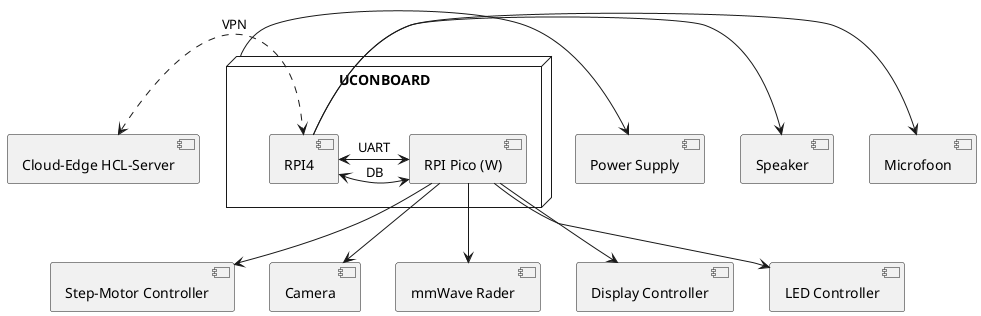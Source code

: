 @startuml Healtbot Embedded System Architecture

node "UCONBOARD" as SHIELD {
    [RPI4] as RPI
    [RPI Pico (W)] as RPIP

    RPI <-> RPIP : UART
    RPI <-> RPIP : DB
}

' Motor Drivers
[Step-Motor Controller] as MOTOR 
[Camera] as CAMERA
[mmWave Rader] as RADAR
[Display Controller] as DISPLAY
[LED Controller] as LED
[Speaker] as SPEAKER
[Microfoon] as MIC
[Power Supply] as PSU

' Entity Relationships
RPI <.left.> [Cloud-Edge HCL-Server] : VPN
SHIELD -> PSU
RPIP -down-> MOTOR
RPIP -down-> RADAR
RPIP -down-> DISPLAY
RPIP -down-> LED
RPIP -down-> CAMERA

RPI -right-> SPEAKER
RPI -right-> MIC 

@enduml